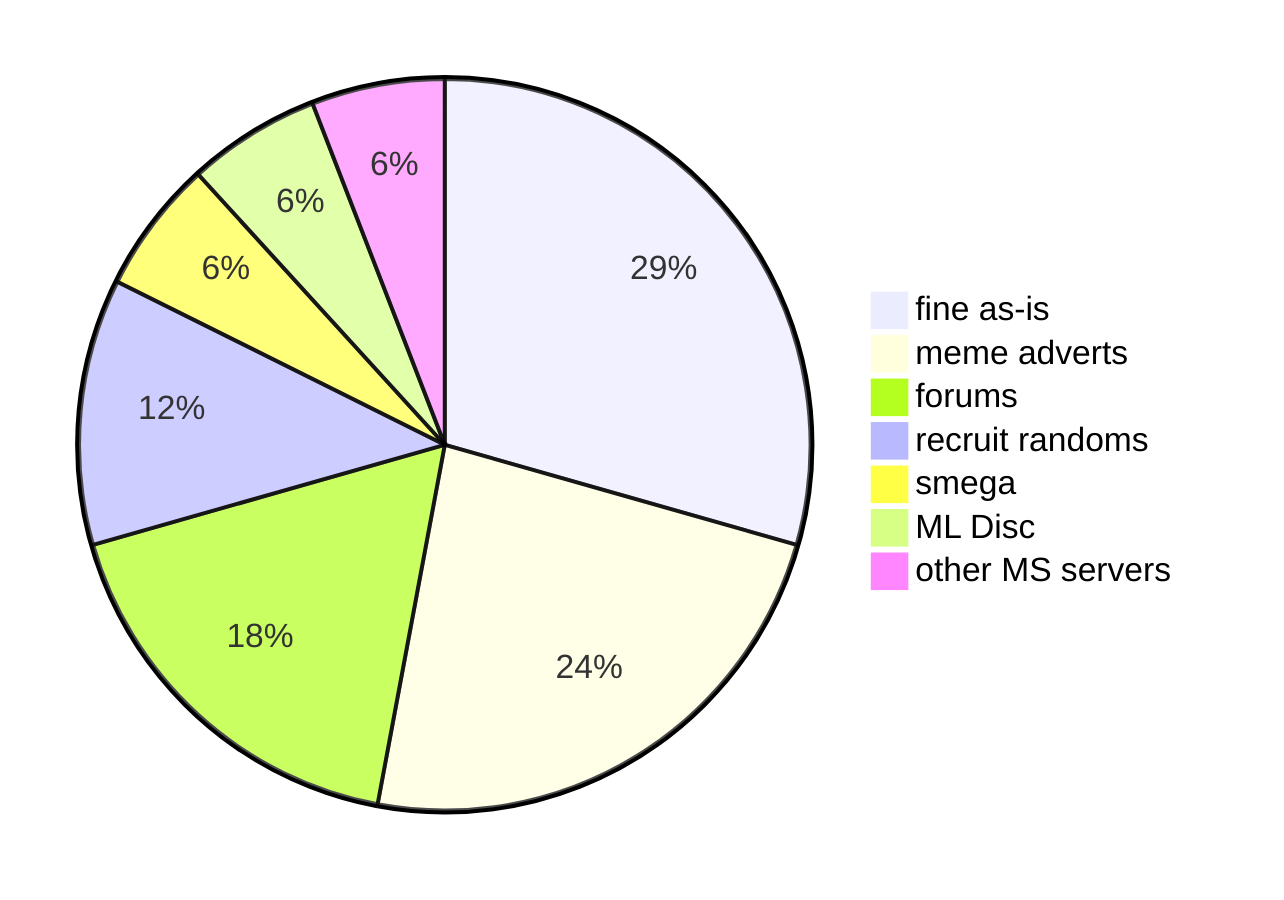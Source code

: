 pie
"fine as-is" : 5
"meme adverts" : 4
"forums" : 3
"recruit randoms" : 2
"smega" : 1
"ML Disc" : 1
"other MS servers" : 1